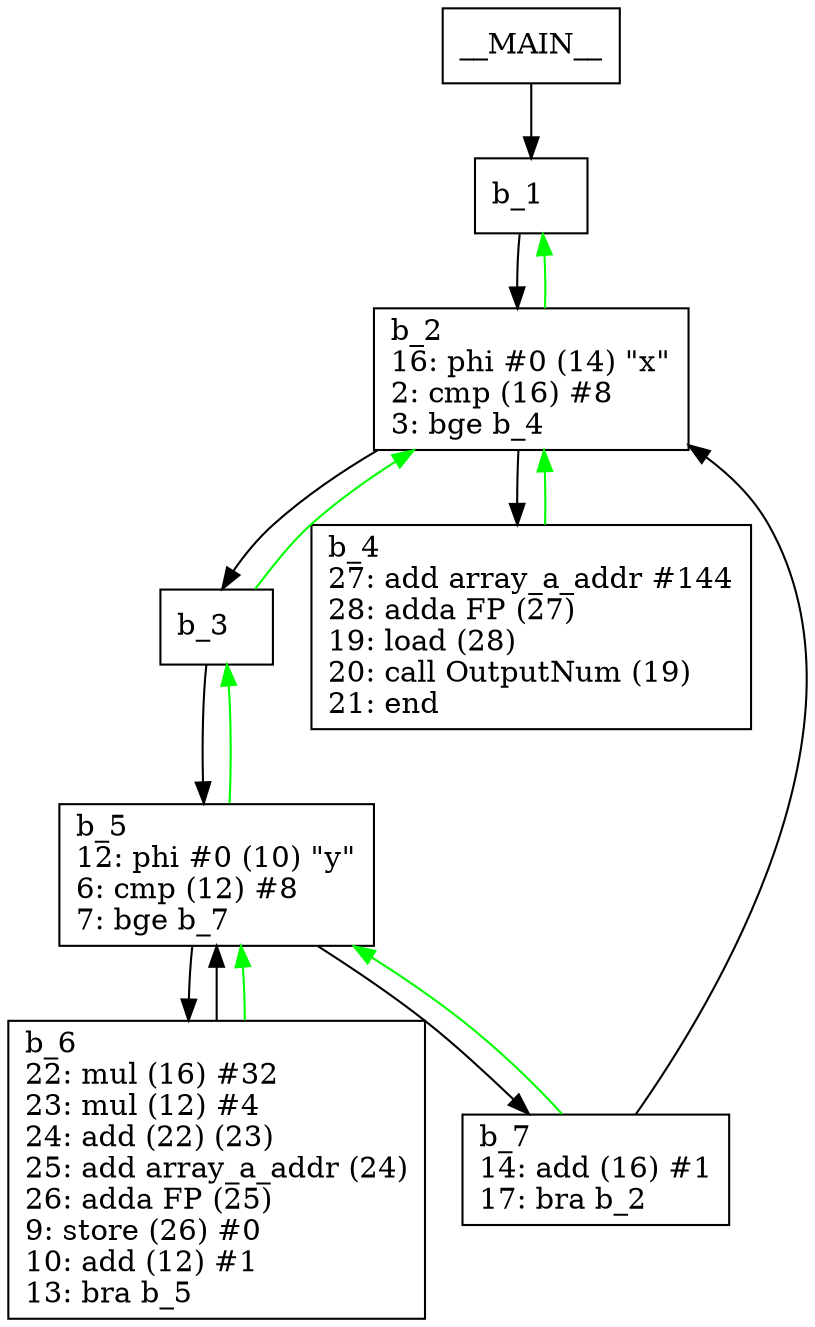 digraph Computation {
node [shape=box];
__MAIN__ -> b_1;
b_1 [label="b_1\l"]
b_1 -> b_2;
b_2 [label="b_2\l16: phi #0 (14) \"x\"\l2: cmp (16) #8\l3: bge b_4\l"]
b_2 -> b_3;
b_3 [label="b_3\l"]
b_3 -> b_5;
b_5 [label="b_5\l12: phi #0 (10) \"y\"\l6: cmp (12) #8\l7: bge b_7\l"]
b_5 -> b_6;
b_6 [label="b_6\l22: mul (16) #32\l23: mul (12) #4\l24: add (22) (23)\l25: add array_a_addr (24)\l26: adda FP (25)\l9: store (26) #0\l10: add (12) #1\l13: bra b_5\l"]
b_6 -> b_5;
b_6 -> b_5[color="green"];
b_5 -> b_7;
b_7 [label="b_7\l14: add (16) #1\l17: bra b_2\l"]
b_7 -> b_2;
b_7 -> b_5[color="green"];
b_5 -> b_3[color="green"];
b_3 -> b_2[color="green"];
b_2 -> b_4;
b_4 [label="b_4\l27: add array_a_addr #144\l28: adda FP (27)\l19: load (28)\l20: call OutputNum (19)\l21: end\l"]
b_4 -> b_2[color="green"];
b_2 -> b_1[color="green"];
}